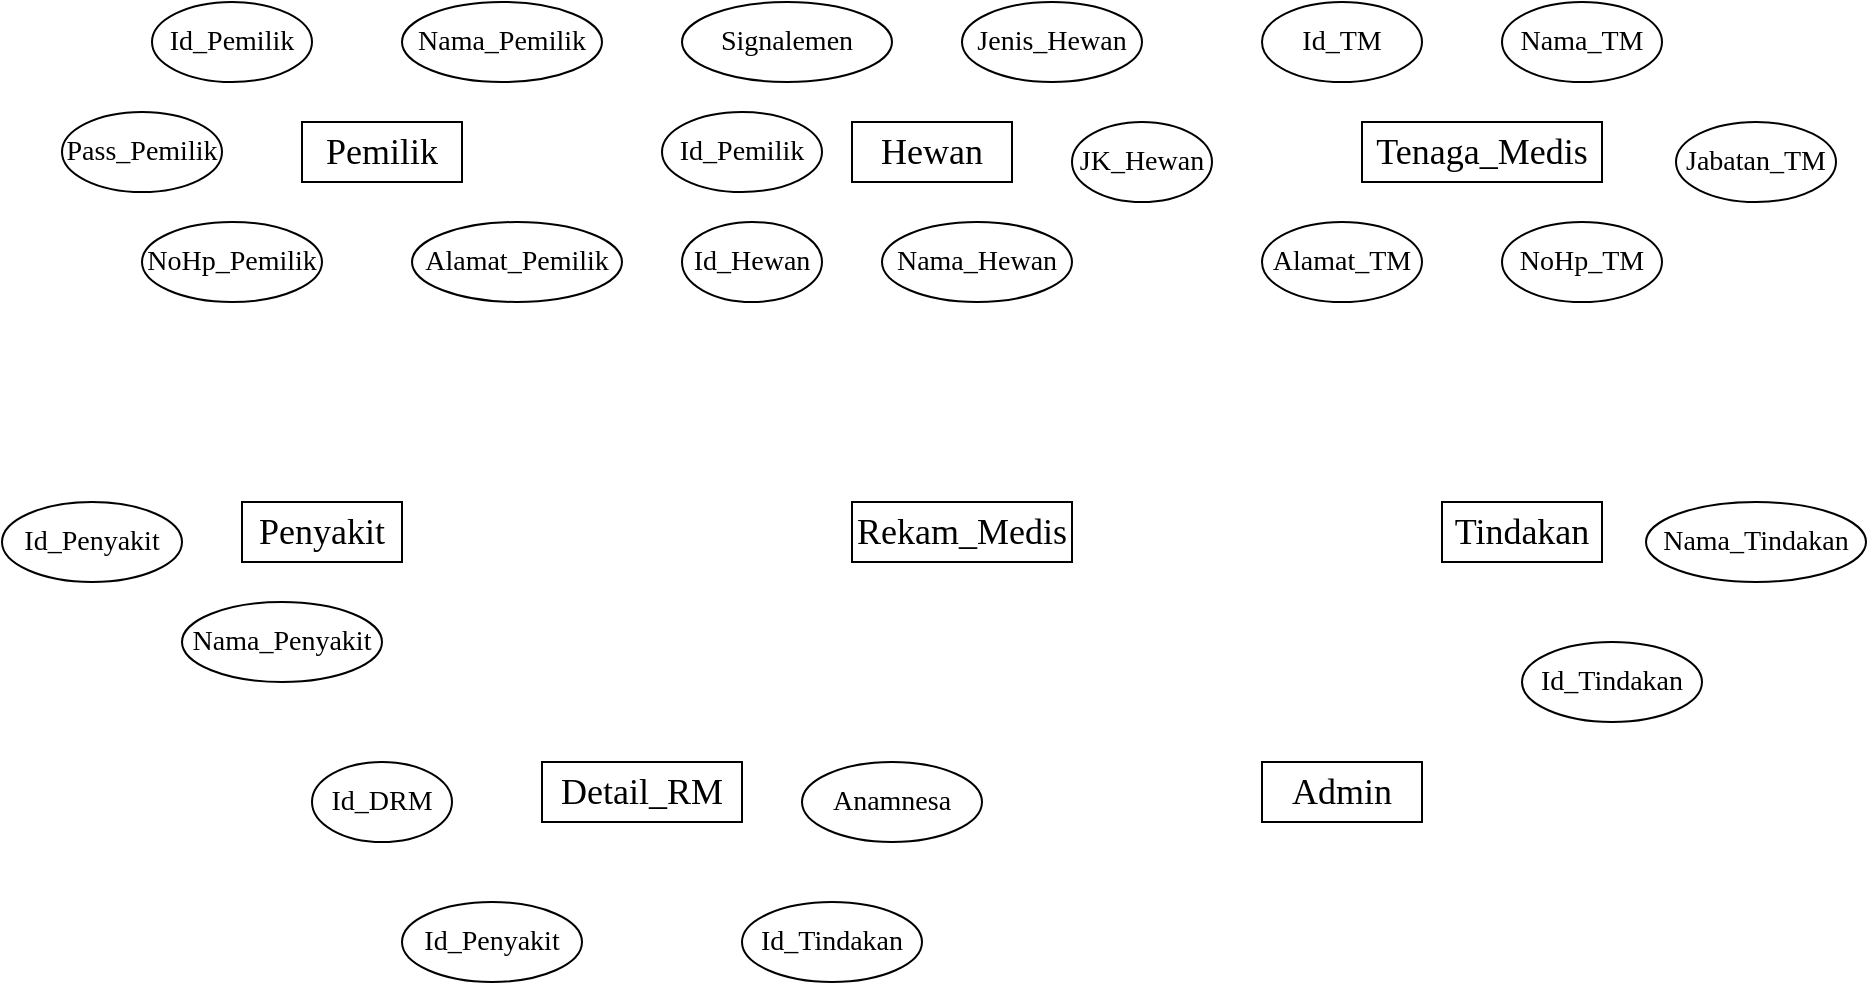 <mxfile version="12.4.9" type="github"><diagram id="C5RBs43oDa-KdzZeNtuy" name="Page-1"><mxGraphModel dx="1609" dy="1557" grid="1" gridSize="10" guides="1" tooltips="1" connect="1" arrows="1" fold="1" page="1" pageScale="1" pageWidth="827" pageHeight="1169" math="0" shadow="0"><root><mxCell id="WIyWlLk6GJQsqaUBKTNV-0"/><mxCell id="WIyWlLk6GJQsqaUBKTNV-1" parent="WIyWlLk6GJQsqaUBKTNV-0"/><mxCell id="3jZQYHfWyVf6_SDH2iha-1" value="&lt;font face=&quot;Times New Roman&quot; style=&quot;font-size: 18px&quot;&gt;Hewan&lt;/font&gt;" style="rounded=0;whiteSpace=wrap;html=1;" vertex="1" parent="WIyWlLk6GJQsqaUBKTNV-1"><mxGeometry x="335" y="40" width="80" height="30" as="geometry"/></mxCell><mxCell id="3jZQYHfWyVf6_SDH2iha-2" value="&lt;font face=&quot;Times New Roman&quot; style=&quot;font-size: 18px&quot;&gt;Pemilik&lt;/font&gt;" style="rounded=0;whiteSpace=wrap;html=1;" vertex="1" parent="WIyWlLk6GJQsqaUBKTNV-1"><mxGeometry x="60" y="40" width="80" height="30" as="geometry"/></mxCell><mxCell id="3jZQYHfWyVf6_SDH2iha-3" value="&lt;font face=&quot;Times New Roman&quot; style=&quot;font-size: 18px&quot;&gt;Tenaga_Medis&lt;/font&gt;" style="rounded=0;whiteSpace=wrap;html=1;" vertex="1" parent="WIyWlLk6GJQsqaUBKTNV-1"><mxGeometry x="590" y="40" width="120" height="30" as="geometry"/></mxCell><mxCell id="3jZQYHfWyVf6_SDH2iha-4" value="&lt;font face=&quot;Times New Roman&quot; style=&quot;font-size: 18px&quot;&gt;Penyakit&lt;/font&gt;" style="rounded=0;whiteSpace=wrap;html=1;" vertex="1" parent="WIyWlLk6GJQsqaUBKTNV-1"><mxGeometry x="30" y="230" width="80" height="30" as="geometry"/></mxCell><mxCell id="3jZQYHfWyVf6_SDH2iha-5" value="&lt;font face=&quot;Times New Roman&quot; style=&quot;font-size: 18px&quot;&gt;Tindakan&lt;/font&gt;" style="rounded=0;whiteSpace=wrap;html=1;" vertex="1" parent="WIyWlLk6GJQsqaUBKTNV-1"><mxGeometry x="630" y="230" width="80" height="30" as="geometry"/></mxCell><mxCell id="3jZQYHfWyVf6_SDH2iha-6" value="&lt;font face=&quot;Times New Roman&quot; style=&quot;font-size: 18px&quot;&gt;Admin&lt;/font&gt;" style="rounded=0;whiteSpace=wrap;html=1;" vertex="1" parent="WIyWlLk6GJQsqaUBKTNV-1"><mxGeometry x="540" y="360" width="80" height="30" as="geometry"/></mxCell><mxCell id="3jZQYHfWyVf6_SDH2iha-7" value="&lt;font face=&quot;Times New Roman&quot; style=&quot;font-size: 18px&quot;&gt;Rekam_Medis&lt;/font&gt;" style="rounded=0;whiteSpace=wrap;html=1;" vertex="1" parent="WIyWlLk6GJQsqaUBKTNV-1"><mxGeometry x="335" y="230" width="110" height="30" as="geometry"/></mxCell><mxCell id="3jZQYHfWyVf6_SDH2iha-8" value="&lt;font face=&quot;Times New Roman&quot; style=&quot;font-size: 18px&quot;&gt;Detail_RM&lt;/font&gt;" style="rounded=0;whiteSpace=wrap;html=1;" vertex="1" parent="WIyWlLk6GJQsqaUBKTNV-1"><mxGeometry x="180" y="360" width="100" height="30" as="geometry"/></mxCell><mxCell id="3jZQYHfWyVf6_SDH2iha-9" value="&lt;font face=&quot;Times New Roman&quot; style=&quot;font-size: 14px&quot;&gt;Id_Pemilik&lt;/font&gt;" style="ellipse;whiteSpace=wrap;html=1;" vertex="1" parent="WIyWlLk6GJQsqaUBKTNV-1"><mxGeometry x="-15" y="-20" width="80" height="40" as="geometry"/></mxCell><mxCell id="3jZQYHfWyVf6_SDH2iha-10" value="&lt;font face=&quot;Times New Roman&quot; style=&quot;font-size: 14px&quot;&gt;Nama_Pemilik&lt;/font&gt;" style="ellipse;whiteSpace=wrap;html=1;" vertex="1" parent="WIyWlLk6GJQsqaUBKTNV-1"><mxGeometry x="110" y="-20" width="100" height="40" as="geometry"/></mxCell><mxCell id="3jZQYHfWyVf6_SDH2iha-11" value="&lt;font face=&quot;Times New Roman&quot; style=&quot;font-size: 14px&quot;&gt;NoHp_Pemilik&lt;/font&gt;" style="ellipse;whiteSpace=wrap;html=1;" vertex="1" parent="WIyWlLk6GJQsqaUBKTNV-1"><mxGeometry x="-20" y="90" width="90" height="40" as="geometry"/></mxCell><mxCell id="3jZQYHfWyVf6_SDH2iha-12" value="&lt;font face=&quot;Times New Roman&quot; style=&quot;font-size: 14px&quot;&gt;Alamat_Pemilik&lt;/font&gt;" style="ellipse;whiteSpace=wrap;html=1;" vertex="1" parent="WIyWlLk6GJQsqaUBKTNV-1"><mxGeometry x="115" y="90" width="105" height="40" as="geometry"/></mxCell><mxCell id="3jZQYHfWyVf6_SDH2iha-13" value="&lt;font face=&quot;Times New Roman&quot; style=&quot;font-size: 14px&quot;&gt;Signalemen&lt;/font&gt;" style="ellipse;whiteSpace=wrap;html=1;" vertex="1" parent="WIyWlLk6GJQsqaUBKTNV-1"><mxGeometry x="250" y="-20" width="105" height="40" as="geometry"/></mxCell><mxCell id="3jZQYHfWyVf6_SDH2iha-14" value="&lt;font face=&quot;Times New Roman&quot; style=&quot;font-size: 14px&quot;&gt;Id_Hewan&lt;/font&gt;" style="ellipse;whiteSpace=wrap;html=1;" vertex="1" parent="WIyWlLk6GJQsqaUBKTNV-1"><mxGeometry x="250" y="90" width="70" height="40" as="geometry"/></mxCell><mxCell id="3jZQYHfWyVf6_SDH2iha-15" value="&lt;font face=&quot;Times New Roman&quot; style=&quot;font-size: 14px&quot;&gt;Nama_Hewan&lt;/font&gt;" style="ellipse;whiteSpace=wrap;html=1;" vertex="1" parent="WIyWlLk6GJQsqaUBKTNV-1"><mxGeometry x="350" y="90" width="95" height="40" as="geometry"/></mxCell><mxCell id="3jZQYHfWyVf6_SDH2iha-18" value="&lt;font face=&quot;Times New Roman&quot; style=&quot;font-size: 14px&quot;&gt;Jenis_Hewan&lt;/font&gt;" style="ellipse;whiteSpace=wrap;html=1;" vertex="1" parent="WIyWlLk6GJQsqaUBKTNV-1"><mxGeometry x="390" y="-20" width="90" height="40" as="geometry"/></mxCell><mxCell id="3jZQYHfWyVf6_SDH2iha-19" value="&lt;font face=&quot;Times New Roman&quot; style=&quot;font-size: 14px&quot;&gt;JK_Hewan&lt;/font&gt;" style="ellipse;whiteSpace=wrap;html=1;" vertex="1" parent="WIyWlLk6GJQsqaUBKTNV-1"><mxGeometry x="445" y="40" width="70" height="40" as="geometry"/></mxCell><mxCell id="3jZQYHfWyVf6_SDH2iha-20" value="&lt;font face=&quot;Times New Roman&quot; style=&quot;font-size: 14px&quot;&gt;Id_Pemilik&lt;/font&gt;" style="ellipse;whiteSpace=wrap;html=1;" vertex="1" parent="WIyWlLk6GJQsqaUBKTNV-1"><mxGeometry x="240" y="35" width="80" height="40" as="geometry"/></mxCell><mxCell id="3jZQYHfWyVf6_SDH2iha-21" value="&lt;font face=&quot;Times New Roman&quot; style=&quot;font-size: 14px&quot;&gt;Id_TM&lt;/font&gt;" style="ellipse;whiteSpace=wrap;html=1;" vertex="1" parent="WIyWlLk6GJQsqaUBKTNV-1"><mxGeometry x="540" y="-20" width="80" height="40" as="geometry"/></mxCell><mxCell id="3jZQYHfWyVf6_SDH2iha-23" value="&lt;font face=&quot;Times New Roman&quot; style=&quot;font-size: 14px&quot;&gt;Nama_TM&lt;/font&gt;" style="ellipse;whiteSpace=wrap;html=1;" vertex="1" parent="WIyWlLk6GJQsqaUBKTNV-1"><mxGeometry x="660" y="-20" width="80" height="40" as="geometry"/></mxCell><mxCell id="3jZQYHfWyVf6_SDH2iha-24" value="&lt;font face=&quot;Times New Roman&quot; style=&quot;font-size: 14px&quot;&gt;Alamat_TM&lt;/font&gt;" style="ellipse;whiteSpace=wrap;html=1;" vertex="1" parent="WIyWlLk6GJQsqaUBKTNV-1"><mxGeometry x="540" y="90" width="80" height="40" as="geometry"/></mxCell><mxCell id="3jZQYHfWyVf6_SDH2iha-25" value="&lt;font face=&quot;Times New Roman&quot; style=&quot;font-size: 14px&quot;&gt;NoHp_TM&lt;/font&gt;" style="ellipse;whiteSpace=wrap;html=1;" vertex="1" parent="WIyWlLk6GJQsqaUBKTNV-1"><mxGeometry x="660" y="90" width="80" height="40" as="geometry"/></mxCell><mxCell id="3jZQYHfWyVf6_SDH2iha-26" value="&lt;font face=&quot;Times New Roman&quot; style=&quot;font-size: 14px&quot;&gt;Jabatan_TM&lt;/font&gt;" style="ellipse;whiteSpace=wrap;html=1;" vertex="1" parent="WIyWlLk6GJQsqaUBKTNV-1"><mxGeometry x="747" y="40" width="80" height="40" as="geometry"/></mxCell><mxCell id="3jZQYHfWyVf6_SDH2iha-28" value="&lt;font face=&quot;Times New Roman&quot; style=&quot;font-size: 14px&quot;&gt;Id_Tindakan&lt;/font&gt;" style="ellipse;whiteSpace=wrap;html=1;" vertex="1" parent="WIyWlLk6GJQsqaUBKTNV-1"><mxGeometry x="670" y="300" width="90" height="40" as="geometry"/></mxCell><mxCell id="3jZQYHfWyVf6_SDH2iha-29" value="&lt;font face=&quot;Times New Roman&quot; style=&quot;font-size: 14px&quot;&gt;Nama_Tindakan&lt;/font&gt;" style="ellipse;whiteSpace=wrap;html=1;" vertex="1" parent="WIyWlLk6GJQsqaUBKTNV-1"><mxGeometry x="732" y="230" width="110" height="40" as="geometry"/></mxCell><mxCell id="3jZQYHfWyVf6_SDH2iha-31" value="&lt;font face=&quot;Times New Roman&quot; style=&quot;font-size: 14px&quot;&gt;Pass_Pemilik&lt;/font&gt;" style="ellipse;whiteSpace=wrap;html=1;" vertex="1" parent="WIyWlLk6GJQsqaUBKTNV-1"><mxGeometry x="-60" y="35" width="80" height="40" as="geometry"/></mxCell><mxCell id="3jZQYHfWyVf6_SDH2iha-32" value="&lt;font face=&quot;Times New Roman&quot; style=&quot;font-size: 14px&quot;&gt;Id_Tindakan&lt;/font&gt;" style="ellipse;whiteSpace=wrap;html=1;" vertex="1" parent="WIyWlLk6GJQsqaUBKTNV-1"><mxGeometry x="280" y="430" width="90" height="40" as="geometry"/></mxCell><mxCell id="3jZQYHfWyVf6_SDH2iha-33" value="&lt;font face=&quot;Times New Roman&quot; style=&quot;font-size: 14px&quot;&gt;Id_Penyakit&lt;/font&gt;" style="ellipse;whiteSpace=wrap;html=1;" vertex="1" parent="WIyWlLk6GJQsqaUBKTNV-1"><mxGeometry x="-90" y="230" width="90" height="40" as="geometry"/></mxCell><mxCell id="3jZQYHfWyVf6_SDH2iha-34" value="&lt;font face=&quot;Times New Roman&quot; style=&quot;font-size: 14px&quot;&gt;Nama_Penyakit&lt;/font&gt;" style="ellipse;whiteSpace=wrap;html=1;" vertex="1" parent="WIyWlLk6GJQsqaUBKTNV-1"><mxGeometry y="280" width="100" height="40" as="geometry"/></mxCell><mxCell id="3jZQYHfWyVf6_SDH2iha-36" value="&lt;font face=&quot;Times New Roman&quot; style=&quot;font-size: 14px&quot;&gt;Id_Penyakit&lt;/font&gt;" style="ellipse;whiteSpace=wrap;html=1;" vertex="1" parent="WIyWlLk6GJQsqaUBKTNV-1"><mxGeometry x="110" y="430" width="90" height="40" as="geometry"/></mxCell><mxCell id="3jZQYHfWyVf6_SDH2iha-37" value="&lt;font face=&quot;Times New Roman&quot; style=&quot;font-size: 14px&quot;&gt;Id_DRM&lt;/font&gt;" style="ellipse;whiteSpace=wrap;html=1;" vertex="1" parent="WIyWlLk6GJQsqaUBKTNV-1"><mxGeometry x="65" y="360" width="70" height="40" as="geometry"/></mxCell><mxCell id="3jZQYHfWyVf6_SDH2iha-38" value="&lt;font face=&quot;Times New Roman&quot;&gt;&lt;span style=&quot;font-size: 14px&quot;&gt;Anamnesa&lt;/span&gt;&lt;/font&gt;" style="ellipse;whiteSpace=wrap;html=1;" vertex="1" parent="WIyWlLk6GJQsqaUBKTNV-1"><mxGeometry x="310" y="360" width="90" height="40" as="geometry"/></mxCell></root></mxGraphModel></diagram></mxfile>